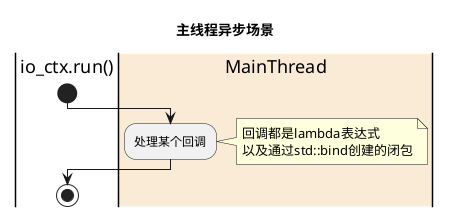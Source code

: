@startuml

title 主线程异步场景

|io_ctx.run()|
start

|#AntiqueWhite|MainThread|
:处理某个回调;
note right
回调都是lambda表达式
以及通过std::bind创建的闭包
end note

|io_ctx.run()|
stop

@enduml
